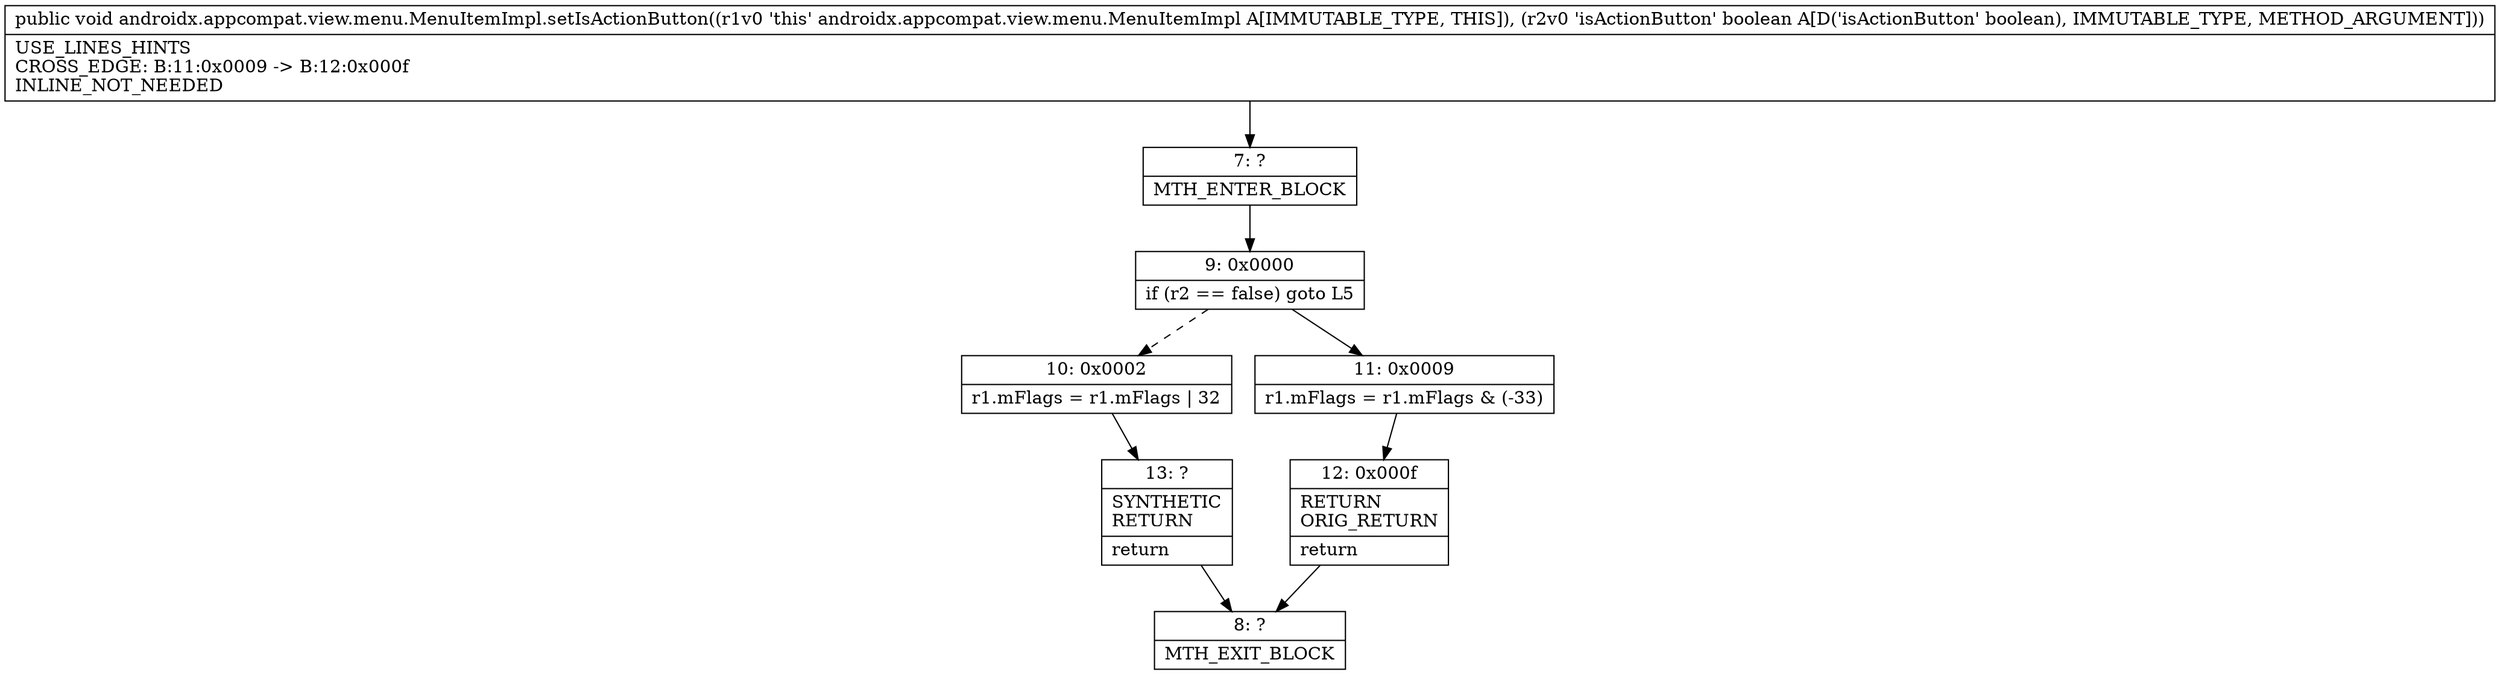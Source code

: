 digraph "CFG forandroidx.appcompat.view.menu.MenuItemImpl.setIsActionButton(Z)V" {
Node_7 [shape=record,label="{7\:\ ?|MTH_ENTER_BLOCK\l}"];
Node_9 [shape=record,label="{9\:\ 0x0000|if (r2 == false) goto L5\l}"];
Node_10 [shape=record,label="{10\:\ 0x0002|r1.mFlags = r1.mFlags \| 32\l}"];
Node_13 [shape=record,label="{13\:\ ?|SYNTHETIC\lRETURN\l|return\l}"];
Node_8 [shape=record,label="{8\:\ ?|MTH_EXIT_BLOCK\l}"];
Node_11 [shape=record,label="{11\:\ 0x0009|r1.mFlags = r1.mFlags & (\-33)\l}"];
Node_12 [shape=record,label="{12\:\ 0x000f|RETURN\lORIG_RETURN\l|return\l}"];
MethodNode[shape=record,label="{public void androidx.appcompat.view.menu.MenuItemImpl.setIsActionButton((r1v0 'this' androidx.appcompat.view.menu.MenuItemImpl A[IMMUTABLE_TYPE, THIS]), (r2v0 'isActionButton' boolean A[D('isActionButton' boolean), IMMUTABLE_TYPE, METHOD_ARGUMENT]))  | USE_LINES_HINTS\lCROSS_EDGE: B:11:0x0009 \-\> B:12:0x000f\lINLINE_NOT_NEEDED\l}"];
MethodNode -> Node_7;Node_7 -> Node_9;
Node_9 -> Node_10[style=dashed];
Node_9 -> Node_11;
Node_10 -> Node_13;
Node_13 -> Node_8;
Node_11 -> Node_12;
Node_12 -> Node_8;
}

